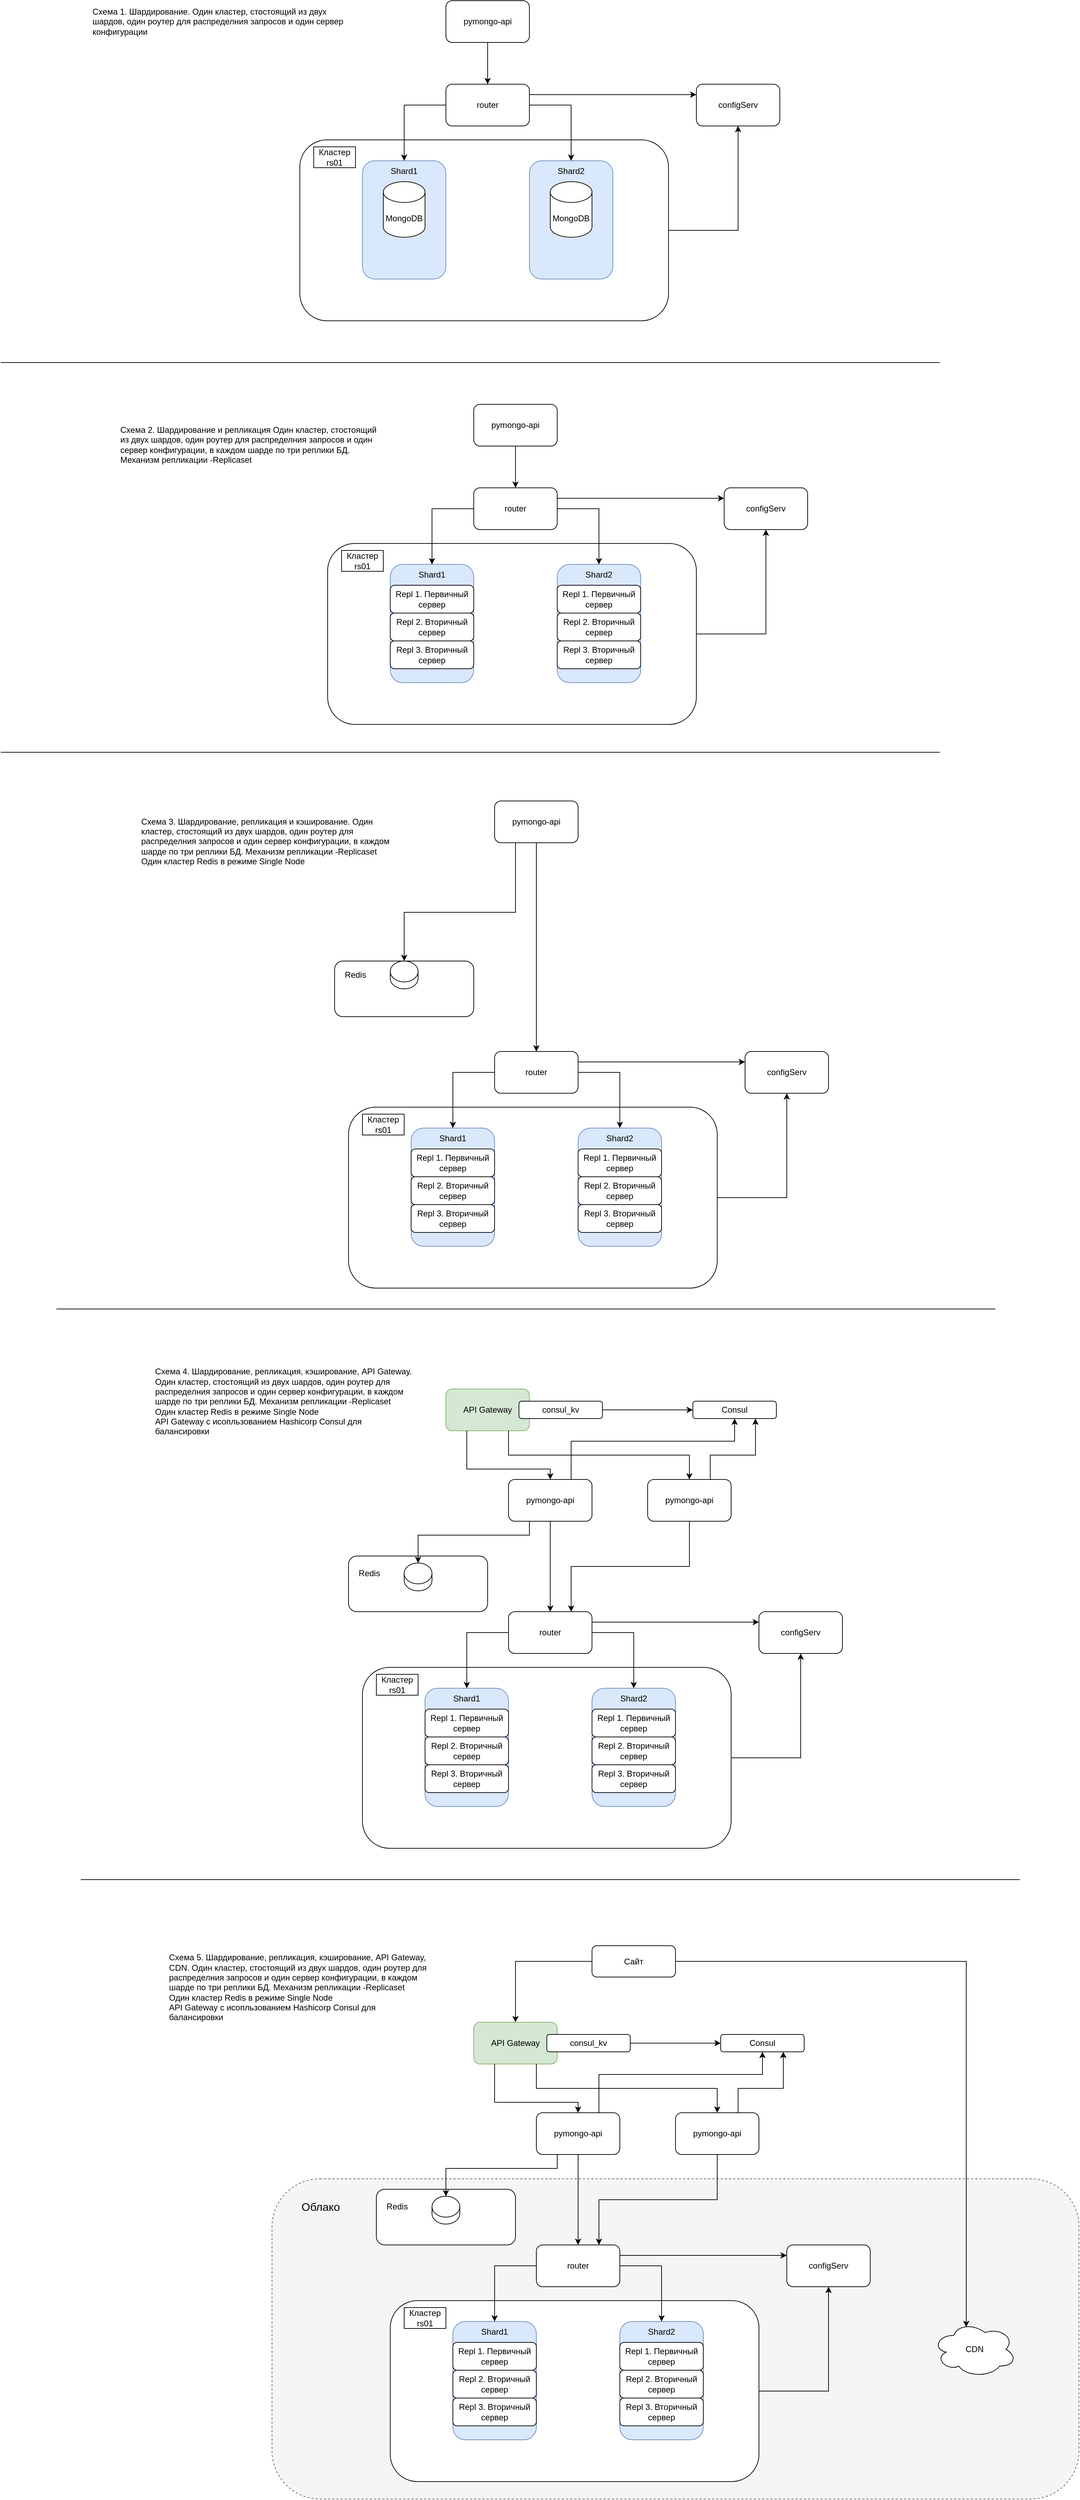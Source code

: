 <mxfile version="25.0.2">
  <diagram name="Page-1" id="-H_mtQnk-PTXWXPvYvuk">
    <mxGraphModel dx="3131" dy="1367" grid="1" gridSize="10" guides="1" tooltips="1" connect="1" arrows="1" fold="1" page="1" pageScale="1" pageWidth="1169" pageHeight="827" math="0" shadow="0">
      <root>
        <mxCell id="0" />
        <mxCell id="1" parent="0" />
        <mxCell id="pqCzyFJ9-WCXrVTDf1nZ-114" value="" style="rounded=1;whiteSpace=wrap;html=1;dashed=1;fillColor=#f5f5f5;fontColor=#333333;strokeColor=#666666;" vertex="1" parent="1">
          <mxGeometry x="150" y="3170" width="1160" height="460" as="geometry" />
        </mxCell>
        <mxCell id="bhkf0PH7jyb9g9bwb5s2-12" value="" style="rounded=1;whiteSpace=wrap;html=1;" parent="1" vertex="1">
          <mxGeometry x="190" y="240" width="530" height="260" as="geometry" />
        </mxCell>
        <mxCell id="bhkf0PH7jyb9g9bwb5s2-4" value="" style="rounded=1;whiteSpace=wrap;html=1;fillColor=#dae8fc;strokeColor=#6c8ebf;" parent="1" vertex="1">
          <mxGeometry x="520" y="270" width="120" height="170" as="geometry" />
        </mxCell>
        <mxCell id="bhkf0PH7jyb9g9bwb5s2-2" value="" style="rounded=1;whiteSpace=wrap;html=1;fillColor=#dae8fc;strokeColor=#6c8ebf;" parent="1" vertex="1">
          <mxGeometry x="280" y="270" width="120" height="170" as="geometry" />
        </mxCell>
        <mxCell id="zA23MoTUsTF4_91t8viU-2" value="MongoDB" style="shape=cylinder3;whiteSpace=wrap;html=1;boundedLbl=1;backgroundOutline=1;size=15;" parent="1" vertex="1">
          <mxGeometry x="310" y="300" width="60" height="80" as="geometry" />
        </mxCell>
        <mxCell id="zA23MoTUsTF4_91t8viU-3" value="pymongo-api" style="rounded=1;whiteSpace=wrap;html=1;" parent="1" vertex="1">
          <mxGeometry x="400" y="40" width="120" height="60" as="geometry" />
        </mxCell>
        <mxCell id="bhkf0PH7jyb9g9bwb5s2-1" value="MongoDB" style="shape=cylinder3;whiteSpace=wrap;html=1;boundedLbl=1;backgroundOutline=1;size=15;" parent="1" vertex="1">
          <mxGeometry x="550" y="300" width="60" height="80" as="geometry" />
        </mxCell>
        <mxCell id="bhkf0PH7jyb9g9bwb5s2-3" value="Shard1" style="text;html=1;align=center;verticalAlign=middle;whiteSpace=wrap;rounded=0;" parent="1" vertex="1">
          <mxGeometry x="310" y="270" width="60" height="30" as="geometry" />
        </mxCell>
        <mxCell id="bhkf0PH7jyb9g9bwb5s2-5" value="Shard2" style="text;html=1;align=center;verticalAlign=middle;whiteSpace=wrap;rounded=0;" parent="1" vertex="1">
          <mxGeometry x="550" y="270" width="60" height="30" as="geometry" />
        </mxCell>
        <mxCell id="bhkf0PH7jyb9g9bwb5s2-7" value="configServ" style="rounded=1;whiteSpace=wrap;html=1;" parent="1" vertex="1">
          <mxGeometry x="760" y="160" width="120" height="60" as="geometry" />
        </mxCell>
        <mxCell id="bhkf0PH7jyb9g9bwb5s2-8" value="router" style="rounded=1;whiteSpace=wrap;html=1;" parent="1" vertex="1">
          <mxGeometry x="400" y="160" width="120" height="60" as="geometry" />
        </mxCell>
        <mxCell id="bhkf0PH7jyb9g9bwb5s2-9" value="" style="endArrow=classic;html=1;rounded=0;exitX=0.5;exitY=1;exitDx=0;exitDy=0;entryX=0.5;entryY=0;entryDx=0;entryDy=0;" parent="1" source="zA23MoTUsTF4_91t8viU-3" target="bhkf0PH7jyb9g9bwb5s2-8" edge="1">
          <mxGeometry width="50" height="50" relative="1" as="geometry">
            <mxPoint x="430" y="340" as="sourcePoint" />
            <mxPoint x="480" y="290" as="targetPoint" />
          </mxGeometry>
        </mxCell>
        <mxCell id="bhkf0PH7jyb9g9bwb5s2-10" value="" style="endArrow=classic;html=1;rounded=0;exitX=0;exitY=0.5;exitDx=0;exitDy=0;entryX=0.5;entryY=0;entryDx=0;entryDy=0;edgeStyle=orthogonalEdgeStyle;" parent="1" source="bhkf0PH7jyb9g9bwb5s2-8" target="bhkf0PH7jyb9g9bwb5s2-3" edge="1">
          <mxGeometry width="50" height="50" relative="1" as="geometry">
            <mxPoint x="430" y="340" as="sourcePoint" />
            <mxPoint x="480" y="290" as="targetPoint" />
          </mxGeometry>
        </mxCell>
        <mxCell id="bhkf0PH7jyb9g9bwb5s2-11" value="" style="endArrow=classic;html=1;rounded=0;exitX=1;exitY=0.5;exitDx=0;exitDy=0;entryX=0.5;entryY=0;entryDx=0;entryDy=0;edgeStyle=orthogonalEdgeStyle;" parent="1" source="bhkf0PH7jyb9g9bwb5s2-8" target="bhkf0PH7jyb9g9bwb5s2-5" edge="1">
          <mxGeometry width="50" height="50" relative="1" as="geometry">
            <mxPoint x="430" y="340" as="sourcePoint" />
            <mxPoint x="480" y="290" as="targetPoint" />
          </mxGeometry>
        </mxCell>
        <mxCell id="bhkf0PH7jyb9g9bwb5s2-13" value="Кластер&lt;div&gt;rs01&lt;/div&gt;" style="text;html=1;align=center;verticalAlign=middle;whiteSpace=wrap;rounded=0;strokeColor=default;" parent="1" vertex="1">
          <mxGeometry x="210" y="250" width="60" height="30" as="geometry" />
        </mxCell>
        <mxCell id="bhkf0PH7jyb9g9bwb5s2-14" value="" style="endArrow=classic;html=1;rounded=0;entryX=0.5;entryY=1;entryDx=0;entryDy=0;exitX=1;exitY=0.5;exitDx=0;exitDy=0;edgeStyle=orthogonalEdgeStyle;" parent="1" source="bhkf0PH7jyb9g9bwb5s2-12" target="bhkf0PH7jyb9g9bwb5s2-7" edge="1">
          <mxGeometry width="50" height="50" relative="1" as="geometry">
            <mxPoint x="430" y="340" as="sourcePoint" />
            <mxPoint x="480" y="290" as="targetPoint" />
          </mxGeometry>
        </mxCell>
        <mxCell id="bhkf0PH7jyb9g9bwb5s2-16" value="" style="endArrow=classic;html=1;rounded=0;exitX=1;exitY=0.25;exitDx=0;exitDy=0;entryX=0;entryY=0.25;entryDx=0;entryDy=0;" parent="1" source="bhkf0PH7jyb9g9bwb5s2-8" target="bhkf0PH7jyb9g9bwb5s2-7" edge="1">
          <mxGeometry width="50" height="50" relative="1" as="geometry">
            <mxPoint x="430" y="340" as="sourcePoint" />
            <mxPoint x="480" y="290" as="targetPoint" />
          </mxGeometry>
        </mxCell>
        <mxCell id="bhkf0PH7jyb9g9bwb5s2-17" value="Схема 1. Шардирование. Один кластер, стостоящий из двух шардов, один роутер для распределния запросов и один сервер конфигурации&amp;nbsp;" style="text;html=1;align=left;verticalAlign=middle;whiteSpace=wrap;rounded=0;" parent="1" vertex="1">
          <mxGeometry x="-110" y="55" width="380" height="30" as="geometry" />
        </mxCell>
        <mxCell id="bhkf0PH7jyb9g9bwb5s2-19" value="" style="endArrow=none;html=1;rounded=0;" parent="1" edge="1">
          <mxGeometry width="50" height="50" relative="1" as="geometry">
            <mxPoint x="-240" y="560" as="sourcePoint" />
            <mxPoint x="1110" y="560" as="targetPoint" />
          </mxGeometry>
        </mxCell>
        <mxCell id="bhkf0PH7jyb9g9bwb5s2-20" value="" style="rounded=1;whiteSpace=wrap;html=1;" parent="1" vertex="1">
          <mxGeometry x="230" y="820" width="530" height="260" as="geometry" />
        </mxCell>
        <mxCell id="bhkf0PH7jyb9g9bwb5s2-21" value="" style="rounded=1;whiteSpace=wrap;html=1;fillColor=#dae8fc;strokeColor=#6c8ebf;" parent="1" vertex="1">
          <mxGeometry x="560" y="850" width="120" height="170" as="geometry" />
        </mxCell>
        <mxCell id="bhkf0PH7jyb9g9bwb5s2-22" value="" style="rounded=1;whiteSpace=wrap;html=1;fillColor=#dae8fc;strokeColor=#6c8ebf;" parent="1" vertex="1">
          <mxGeometry x="320" y="850" width="120" height="170" as="geometry" />
        </mxCell>
        <mxCell id="bhkf0PH7jyb9g9bwb5s2-24" value="pymongo-api" style="rounded=1;whiteSpace=wrap;html=1;" parent="1" vertex="1">
          <mxGeometry x="440" y="620" width="120" height="60" as="geometry" />
        </mxCell>
        <mxCell id="bhkf0PH7jyb9g9bwb5s2-26" value="Shard1" style="text;html=1;align=center;verticalAlign=middle;whiteSpace=wrap;rounded=0;" parent="1" vertex="1">
          <mxGeometry x="350" y="850" width="60" height="30" as="geometry" />
        </mxCell>
        <mxCell id="bhkf0PH7jyb9g9bwb5s2-27" value="Shard2" style="text;html=1;align=center;verticalAlign=middle;whiteSpace=wrap;rounded=0;" parent="1" vertex="1">
          <mxGeometry x="590" y="850" width="60" height="30" as="geometry" />
        </mxCell>
        <mxCell id="bhkf0PH7jyb9g9bwb5s2-28" value="configServ" style="rounded=1;whiteSpace=wrap;html=1;" parent="1" vertex="1">
          <mxGeometry x="800" y="740" width="120" height="60" as="geometry" />
        </mxCell>
        <mxCell id="bhkf0PH7jyb9g9bwb5s2-29" value="router" style="rounded=1;whiteSpace=wrap;html=1;" parent="1" vertex="1">
          <mxGeometry x="440" y="740" width="120" height="60" as="geometry" />
        </mxCell>
        <mxCell id="bhkf0PH7jyb9g9bwb5s2-30" value="" style="endArrow=classic;html=1;rounded=0;exitX=0.5;exitY=1;exitDx=0;exitDy=0;entryX=0.5;entryY=0;entryDx=0;entryDy=0;" parent="1" source="bhkf0PH7jyb9g9bwb5s2-24" target="bhkf0PH7jyb9g9bwb5s2-29" edge="1">
          <mxGeometry width="50" height="50" relative="1" as="geometry">
            <mxPoint x="470" y="920" as="sourcePoint" />
            <mxPoint x="520" y="870" as="targetPoint" />
          </mxGeometry>
        </mxCell>
        <mxCell id="bhkf0PH7jyb9g9bwb5s2-31" value="" style="endArrow=classic;html=1;rounded=0;exitX=0;exitY=0.5;exitDx=0;exitDy=0;entryX=0.5;entryY=0;entryDx=0;entryDy=0;edgeStyle=orthogonalEdgeStyle;" parent="1" source="bhkf0PH7jyb9g9bwb5s2-29" target="bhkf0PH7jyb9g9bwb5s2-26" edge="1">
          <mxGeometry width="50" height="50" relative="1" as="geometry">
            <mxPoint x="470" y="920" as="sourcePoint" />
            <mxPoint x="520" y="870" as="targetPoint" />
          </mxGeometry>
        </mxCell>
        <mxCell id="bhkf0PH7jyb9g9bwb5s2-32" value="" style="endArrow=classic;html=1;rounded=0;exitX=1;exitY=0.5;exitDx=0;exitDy=0;entryX=0.5;entryY=0;entryDx=0;entryDy=0;edgeStyle=orthogonalEdgeStyle;" parent="1" source="bhkf0PH7jyb9g9bwb5s2-29" target="bhkf0PH7jyb9g9bwb5s2-27" edge="1">
          <mxGeometry width="50" height="50" relative="1" as="geometry">
            <mxPoint x="470" y="920" as="sourcePoint" />
            <mxPoint x="520" y="870" as="targetPoint" />
          </mxGeometry>
        </mxCell>
        <mxCell id="bhkf0PH7jyb9g9bwb5s2-33" value="Кластер&lt;div&gt;rs01&lt;/div&gt;" style="text;html=1;align=center;verticalAlign=middle;whiteSpace=wrap;rounded=0;strokeColor=default;" parent="1" vertex="1">
          <mxGeometry x="250" y="830" width="60" height="30" as="geometry" />
        </mxCell>
        <mxCell id="bhkf0PH7jyb9g9bwb5s2-34" value="" style="endArrow=classic;html=1;rounded=0;entryX=0.5;entryY=1;entryDx=0;entryDy=0;exitX=1;exitY=0.5;exitDx=0;exitDy=0;edgeStyle=orthogonalEdgeStyle;" parent="1" source="bhkf0PH7jyb9g9bwb5s2-20" target="bhkf0PH7jyb9g9bwb5s2-28" edge="1">
          <mxGeometry width="50" height="50" relative="1" as="geometry">
            <mxPoint x="470" y="920" as="sourcePoint" />
            <mxPoint x="520" y="870" as="targetPoint" />
          </mxGeometry>
        </mxCell>
        <mxCell id="bhkf0PH7jyb9g9bwb5s2-35" value="" style="endArrow=classic;html=1;rounded=0;exitX=1;exitY=0.25;exitDx=0;exitDy=0;entryX=0;entryY=0.25;entryDx=0;entryDy=0;" parent="1" source="bhkf0PH7jyb9g9bwb5s2-29" target="bhkf0PH7jyb9g9bwb5s2-28" edge="1">
          <mxGeometry width="50" height="50" relative="1" as="geometry">
            <mxPoint x="470" y="920" as="sourcePoint" />
            <mxPoint x="520" y="870" as="targetPoint" />
          </mxGeometry>
        </mxCell>
        <mxCell id="bhkf0PH7jyb9g9bwb5s2-36" value="Схема 2. Шардирование и репликация Один кластер, стостоящий из двух шардов, один роутер для распределния запросов и один сервер конфигурации, в каждом шарде по три реплики БД. Механизм репликации -Replicaset" style="text;html=1;align=left;verticalAlign=middle;whiteSpace=wrap;rounded=0;" parent="1" vertex="1">
          <mxGeometry x="-70" y="635" width="380" height="85" as="geometry" />
        </mxCell>
        <mxCell id="bhkf0PH7jyb9g9bwb5s2-37" value="Repl 1. Первичный сервер" style="rounded=1;whiteSpace=wrap;html=1;" parent="1" vertex="1">
          <mxGeometry x="320" y="880" width="120" height="40" as="geometry" />
        </mxCell>
        <mxCell id="bhkf0PH7jyb9g9bwb5s2-38" value="Repl 2. Вторичный сервер" style="rounded=1;whiteSpace=wrap;html=1;" parent="1" vertex="1">
          <mxGeometry x="320" y="920" width="120" height="40" as="geometry" />
        </mxCell>
        <mxCell id="bhkf0PH7jyb9g9bwb5s2-39" value="Repl 3. Вторичный сервер" style="rounded=1;whiteSpace=wrap;html=1;" parent="1" vertex="1">
          <mxGeometry x="320" y="960" width="120" height="40" as="geometry" />
        </mxCell>
        <mxCell id="bhkf0PH7jyb9g9bwb5s2-40" value="Repl 1. Первичный сервер" style="rounded=1;whiteSpace=wrap;html=1;" parent="1" vertex="1">
          <mxGeometry x="560" y="880" width="120" height="40" as="geometry" />
        </mxCell>
        <mxCell id="bhkf0PH7jyb9g9bwb5s2-41" value="Repl 2. Вторичный сервер" style="rounded=1;whiteSpace=wrap;html=1;" parent="1" vertex="1">
          <mxGeometry x="560" y="920" width="120" height="40" as="geometry" />
        </mxCell>
        <mxCell id="bhkf0PH7jyb9g9bwb5s2-42" value="Repl 3. Вторичный сервер" style="rounded=1;whiteSpace=wrap;html=1;" parent="1" vertex="1">
          <mxGeometry x="560" y="960" width="120" height="40" as="geometry" />
        </mxCell>
        <mxCell id="bhkf0PH7jyb9g9bwb5s2-43" value="" style="endArrow=none;html=1;rounded=0;" parent="1" edge="1">
          <mxGeometry width="50" height="50" relative="1" as="geometry">
            <mxPoint x="-240" y="1120" as="sourcePoint" />
            <mxPoint x="1110" y="1120" as="targetPoint" />
          </mxGeometry>
        </mxCell>
        <mxCell id="bhkf0PH7jyb9g9bwb5s2-44" value="" style="rounded=1;whiteSpace=wrap;html=1;" parent="1" vertex="1">
          <mxGeometry x="260" y="1630" width="530" height="260" as="geometry" />
        </mxCell>
        <mxCell id="bhkf0PH7jyb9g9bwb5s2-45" value="" style="rounded=1;whiteSpace=wrap;html=1;fillColor=#dae8fc;strokeColor=#6c8ebf;" parent="1" vertex="1">
          <mxGeometry x="590" y="1660" width="120" height="170" as="geometry" />
        </mxCell>
        <mxCell id="bhkf0PH7jyb9g9bwb5s2-46" value="" style="rounded=1;whiteSpace=wrap;html=1;fillColor=#dae8fc;strokeColor=#6c8ebf;" parent="1" vertex="1">
          <mxGeometry x="350" y="1660" width="120" height="170" as="geometry" />
        </mxCell>
        <mxCell id="bhkf0PH7jyb9g9bwb5s2-47" value="pymongo-api" style="rounded=1;whiteSpace=wrap;html=1;" parent="1" vertex="1">
          <mxGeometry x="470" y="1190" width="120" height="60" as="geometry" />
        </mxCell>
        <mxCell id="bhkf0PH7jyb9g9bwb5s2-48" value="Shard1" style="text;html=1;align=center;verticalAlign=middle;whiteSpace=wrap;rounded=0;" parent="1" vertex="1">
          <mxGeometry x="380" y="1660" width="60" height="30" as="geometry" />
        </mxCell>
        <mxCell id="bhkf0PH7jyb9g9bwb5s2-49" value="Shard2" style="text;html=1;align=center;verticalAlign=middle;whiteSpace=wrap;rounded=0;" parent="1" vertex="1">
          <mxGeometry x="620" y="1660" width="60" height="30" as="geometry" />
        </mxCell>
        <mxCell id="bhkf0PH7jyb9g9bwb5s2-50" value="configServ" style="rounded=1;whiteSpace=wrap;html=1;" parent="1" vertex="1">
          <mxGeometry x="830" y="1550" width="120" height="60" as="geometry" />
        </mxCell>
        <mxCell id="bhkf0PH7jyb9g9bwb5s2-51" value="router" style="rounded=1;whiteSpace=wrap;html=1;" parent="1" vertex="1">
          <mxGeometry x="470" y="1550" width="120" height="60" as="geometry" />
        </mxCell>
        <mxCell id="bhkf0PH7jyb9g9bwb5s2-52" value="" style="endArrow=classic;html=1;rounded=0;exitX=0.5;exitY=1;exitDx=0;exitDy=0;entryX=0.5;entryY=0;entryDx=0;entryDy=0;" parent="1" source="bhkf0PH7jyb9g9bwb5s2-47" target="bhkf0PH7jyb9g9bwb5s2-51" edge="1">
          <mxGeometry width="50" height="50" relative="1" as="geometry">
            <mxPoint x="500" y="1490" as="sourcePoint" />
            <mxPoint x="550" y="1440" as="targetPoint" />
          </mxGeometry>
        </mxCell>
        <mxCell id="bhkf0PH7jyb9g9bwb5s2-53" value="" style="endArrow=classic;html=1;rounded=0;exitX=0;exitY=0.5;exitDx=0;exitDy=0;entryX=0.5;entryY=0;entryDx=0;entryDy=0;edgeStyle=orthogonalEdgeStyle;" parent="1" source="bhkf0PH7jyb9g9bwb5s2-51" target="bhkf0PH7jyb9g9bwb5s2-48" edge="1">
          <mxGeometry width="50" height="50" relative="1" as="geometry">
            <mxPoint x="500" y="1730" as="sourcePoint" />
            <mxPoint x="550" y="1680" as="targetPoint" />
          </mxGeometry>
        </mxCell>
        <mxCell id="bhkf0PH7jyb9g9bwb5s2-54" value="" style="endArrow=classic;html=1;rounded=0;exitX=1;exitY=0.5;exitDx=0;exitDy=0;entryX=0.5;entryY=0;entryDx=0;entryDy=0;edgeStyle=orthogonalEdgeStyle;" parent="1" source="bhkf0PH7jyb9g9bwb5s2-51" target="bhkf0PH7jyb9g9bwb5s2-49" edge="1">
          <mxGeometry width="50" height="50" relative="1" as="geometry">
            <mxPoint x="500" y="1730" as="sourcePoint" />
            <mxPoint x="550" y="1680" as="targetPoint" />
          </mxGeometry>
        </mxCell>
        <mxCell id="bhkf0PH7jyb9g9bwb5s2-55" value="Кластер&lt;div&gt;rs01&lt;/div&gt;" style="text;html=1;align=center;verticalAlign=middle;whiteSpace=wrap;rounded=0;strokeColor=default;" parent="1" vertex="1">
          <mxGeometry x="280" y="1640" width="60" height="30" as="geometry" />
        </mxCell>
        <mxCell id="bhkf0PH7jyb9g9bwb5s2-56" value="" style="endArrow=classic;html=1;rounded=0;entryX=0.5;entryY=1;entryDx=0;entryDy=0;exitX=1;exitY=0.5;exitDx=0;exitDy=0;edgeStyle=orthogonalEdgeStyle;" parent="1" source="bhkf0PH7jyb9g9bwb5s2-44" target="bhkf0PH7jyb9g9bwb5s2-50" edge="1">
          <mxGeometry width="50" height="50" relative="1" as="geometry">
            <mxPoint x="500" y="1730" as="sourcePoint" />
            <mxPoint x="550" y="1680" as="targetPoint" />
          </mxGeometry>
        </mxCell>
        <mxCell id="bhkf0PH7jyb9g9bwb5s2-57" value="" style="endArrow=classic;html=1;rounded=0;exitX=1;exitY=0.25;exitDx=0;exitDy=0;entryX=0;entryY=0.25;entryDx=0;entryDy=0;" parent="1" source="bhkf0PH7jyb9g9bwb5s2-51" target="bhkf0PH7jyb9g9bwb5s2-50" edge="1">
          <mxGeometry width="50" height="50" relative="1" as="geometry">
            <mxPoint x="500" y="1730" as="sourcePoint" />
            <mxPoint x="550" y="1680" as="targetPoint" />
          </mxGeometry>
        </mxCell>
        <mxCell id="bhkf0PH7jyb9g9bwb5s2-58" value="Схема 3. Шардирование, репликация и кэширование. Один кластер, стостоящий из двух шардов, один роутер для распределния запросов и один сервер конфигурации, в каждом шарде по три реплики БД. Механизм репликации -Replicaset&lt;div&gt;Один кластер Redis в режиме Single Node&lt;/div&gt;" style="text;html=1;align=left;verticalAlign=middle;whiteSpace=wrap;rounded=0;" parent="1" vertex="1">
          <mxGeometry x="-40" y="1205" width="380" height="85" as="geometry" />
        </mxCell>
        <mxCell id="bhkf0PH7jyb9g9bwb5s2-59" value="Repl 1. Первичный сервер" style="rounded=1;whiteSpace=wrap;html=1;" parent="1" vertex="1">
          <mxGeometry x="350" y="1690" width="120" height="40" as="geometry" />
        </mxCell>
        <mxCell id="bhkf0PH7jyb9g9bwb5s2-60" value="Repl 2. Вторичный сервер" style="rounded=1;whiteSpace=wrap;html=1;" parent="1" vertex="1">
          <mxGeometry x="350" y="1730" width="120" height="40" as="geometry" />
        </mxCell>
        <mxCell id="bhkf0PH7jyb9g9bwb5s2-61" value="Repl 3. Вторичный сервер" style="rounded=1;whiteSpace=wrap;html=1;" parent="1" vertex="1">
          <mxGeometry x="350" y="1770" width="120" height="40" as="geometry" />
        </mxCell>
        <mxCell id="bhkf0PH7jyb9g9bwb5s2-62" value="Repl 1. Первичный сервер" style="rounded=1;whiteSpace=wrap;html=1;" parent="1" vertex="1">
          <mxGeometry x="590" y="1690" width="120" height="40" as="geometry" />
        </mxCell>
        <mxCell id="bhkf0PH7jyb9g9bwb5s2-63" value="Repl 2. Вторичный сервер" style="rounded=1;whiteSpace=wrap;html=1;" parent="1" vertex="1">
          <mxGeometry x="590" y="1730" width="120" height="40" as="geometry" />
        </mxCell>
        <mxCell id="bhkf0PH7jyb9g9bwb5s2-64" value="Repl 3. Вторичный сервер" style="rounded=1;whiteSpace=wrap;html=1;" parent="1" vertex="1">
          <mxGeometry x="590" y="1770" width="120" height="40" as="geometry" />
        </mxCell>
        <mxCell id="bhkf0PH7jyb9g9bwb5s2-65" value="" style="rounded=1;whiteSpace=wrap;html=1;" parent="1" vertex="1">
          <mxGeometry x="240" y="1420" width="200" height="80" as="geometry" />
        </mxCell>
        <mxCell id="bhkf0PH7jyb9g9bwb5s2-67" value="" style="shape=cylinder3;whiteSpace=wrap;html=1;boundedLbl=1;backgroundOutline=1;size=15;" parent="1" vertex="1">
          <mxGeometry x="320" y="1420" width="40" height="40" as="geometry" />
        </mxCell>
        <mxCell id="bhkf0PH7jyb9g9bwb5s2-70" value="Redis" style="text;html=1;align=center;verticalAlign=middle;whiteSpace=wrap;rounded=0;" parent="1" vertex="1">
          <mxGeometry x="240" y="1425" width="60" height="30" as="geometry" />
        </mxCell>
        <mxCell id="bhkf0PH7jyb9g9bwb5s2-71" value="" style="endArrow=classic;html=1;rounded=0;entryX=0.5;entryY=0;entryDx=0;entryDy=0;entryPerimeter=0;exitX=0.25;exitY=1;exitDx=0;exitDy=0;edgeStyle=orthogonalEdgeStyle;" parent="1" source="bhkf0PH7jyb9g9bwb5s2-47" target="bhkf0PH7jyb9g9bwb5s2-67" edge="1">
          <mxGeometry width="50" height="50" relative="1" as="geometry">
            <mxPoint x="520" y="1540" as="sourcePoint" />
            <mxPoint x="570" y="1490" as="targetPoint" />
            <Array as="points">
              <mxPoint x="500" y="1350" />
              <mxPoint x="340" y="1350" />
            </Array>
          </mxGeometry>
        </mxCell>
        <mxCell id="pqCzyFJ9-WCXrVTDf1nZ-1" value="" style="endArrow=none;html=1;rounded=0;" edge="1" parent="1">
          <mxGeometry width="50" height="50" relative="1" as="geometry">
            <mxPoint x="-160" y="1920" as="sourcePoint" />
            <mxPoint x="1190" y="1920" as="targetPoint" />
          </mxGeometry>
        </mxCell>
        <mxCell id="pqCzyFJ9-WCXrVTDf1nZ-2" value="" style="rounded=1;whiteSpace=wrap;html=1;" vertex="1" parent="1">
          <mxGeometry x="280" y="2435" width="530" height="260" as="geometry" />
        </mxCell>
        <mxCell id="pqCzyFJ9-WCXrVTDf1nZ-3" value="" style="rounded=1;whiteSpace=wrap;html=1;fillColor=#dae8fc;strokeColor=#6c8ebf;" vertex="1" parent="1">
          <mxGeometry x="610" y="2465" width="120" height="170" as="geometry" />
        </mxCell>
        <mxCell id="pqCzyFJ9-WCXrVTDf1nZ-4" value="" style="rounded=1;whiteSpace=wrap;html=1;fillColor=#dae8fc;strokeColor=#6c8ebf;" vertex="1" parent="1">
          <mxGeometry x="370" y="2465" width="120" height="170" as="geometry" />
        </mxCell>
        <mxCell id="pqCzyFJ9-WCXrVTDf1nZ-5" value="pymongo-api" style="rounded=1;whiteSpace=wrap;html=1;" vertex="1" parent="1">
          <mxGeometry x="490" y="2165" width="120" height="60" as="geometry" />
        </mxCell>
        <mxCell id="pqCzyFJ9-WCXrVTDf1nZ-6" value="Shard1" style="text;html=1;align=center;verticalAlign=middle;whiteSpace=wrap;rounded=0;" vertex="1" parent="1">
          <mxGeometry x="400" y="2465" width="60" height="30" as="geometry" />
        </mxCell>
        <mxCell id="pqCzyFJ9-WCXrVTDf1nZ-7" value="Shard2" style="text;html=1;align=center;verticalAlign=middle;whiteSpace=wrap;rounded=0;" vertex="1" parent="1">
          <mxGeometry x="640" y="2465" width="60" height="30" as="geometry" />
        </mxCell>
        <mxCell id="pqCzyFJ9-WCXrVTDf1nZ-8" value="configServ" style="rounded=1;whiteSpace=wrap;html=1;" vertex="1" parent="1">
          <mxGeometry x="850" y="2355" width="120" height="60" as="geometry" />
        </mxCell>
        <mxCell id="pqCzyFJ9-WCXrVTDf1nZ-9" value="router" style="rounded=1;whiteSpace=wrap;html=1;" vertex="1" parent="1">
          <mxGeometry x="490" y="2355" width="120" height="60" as="geometry" />
        </mxCell>
        <mxCell id="pqCzyFJ9-WCXrVTDf1nZ-10" value="" style="endArrow=classic;html=1;rounded=0;exitX=0.5;exitY=1;exitDx=0;exitDy=0;entryX=0.5;entryY=0;entryDx=0;entryDy=0;" edge="1" parent="1" source="pqCzyFJ9-WCXrVTDf1nZ-5" target="pqCzyFJ9-WCXrVTDf1nZ-9">
          <mxGeometry width="50" height="50" relative="1" as="geometry">
            <mxPoint x="520" y="2295" as="sourcePoint" />
            <mxPoint x="570" y="2245" as="targetPoint" />
          </mxGeometry>
        </mxCell>
        <mxCell id="pqCzyFJ9-WCXrVTDf1nZ-11" value="" style="endArrow=classic;html=1;rounded=0;exitX=0;exitY=0.5;exitDx=0;exitDy=0;entryX=0.5;entryY=0;entryDx=0;entryDy=0;edgeStyle=orthogonalEdgeStyle;" edge="1" parent="1" source="pqCzyFJ9-WCXrVTDf1nZ-9" target="pqCzyFJ9-WCXrVTDf1nZ-6">
          <mxGeometry width="50" height="50" relative="1" as="geometry">
            <mxPoint x="520" y="2535" as="sourcePoint" />
            <mxPoint x="570" y="2485" as="targetPoint" />
          </mxGeometry>
        </mxCell>
        <mxCell id="pqCzyFJ9-WCXrVTDf1nZ-12" value="" style="endArrow=classic;html=1;rounded=0;exitX=1;exitY=0.5;exitDx=0;exitDy=0;entryX=0.5;entryY=0;entryDx=0;entryDy=0;edgeStyle=orthogonalEdgeStyle;" edge="1" parent="1" source="pqCzyFJ9-WCXrVTDf1nZ-9" target="pqCzyFJ9-WCXrVTDf1nZ-7">
          <mxGeometry width="50" height="50" relative="1" as="geometry">
            <mxPoint x="520" y="2535" as="sourcePoint" />
            <mxPoint x="570" y="2485" as="targetPoint" />
          </mxGeometry>
        </mxCell>
        <mxCell id="pqCzyFJ9-WCXrVTDf1nZ-13" value="Кластер&lt;div&gt;rs01&lt;/div&gt;" style="text;html=1;align=center;verticalAlign=middle;whiteSpace=wrap;rounded=0;strokeColor=default;" vertex="1" parent="1">
          <mxGeometry x="300" y="2445" width="60" height="30" as="geometry" />
        </mxCell>
        <mxCell id="pqCzyFJ9-WCXrVTDf1nZ-14" value="" style="endArrow=classic;html=1;rounded=0;entryX=0.5;entryY=1;entryDx=0;entryDy=0;exitX=1;exitY=0.5;exitDx=0;exitDy=0;edgeStyle=orthogonalEdgeStyle;" edge="1" parent="1" source="pqCzyFJ9-WCXrVTDf1nZ-2" target="pqCzyFJ9-WCXrVTDf1nZ-8">
          <mxGeometry width="50" height="50" relative="1" as="geometry">
            <mxPoint x="520" y="2535" as="sourcePoint" />
            <mxPoint x="570" y="2485" as="targetPoint" />
          </mxGeometry>
        </mxCell>
        <mxCell id="pqCzyFJ9-WCXrVTDf1nZ-15" value="" style="endArrow=classic;html=1;rounded=0;exitX=1;exitY=0.25;exitDx=0;exitDy=0;entryX=0;entryY=0.25;entryDx=0;entryDy=0;" edge="1" parent="1" source="pqCzyFJ9-WCXrVTDf1nZ-9" target="pqCzyFJ9-WCXrVTDf1nZ-8">
          <mxGeometry width="50" height="50" relative="1" as="geometry">
            <mxPoint x="520" y="2535" as="sourcePoint" />
            <mxPoint x="570" y="2485" as="targetPoint" />
          </mxGeometry>
        </mxCell>
        <mxCell id="pqCzyFJ9-WCXrVTDf1nZ-16" value="Схема 4. Шардирование, репликация, кэширование, API Gateway. Один кластер, стостоящий из двух шардов, один роутер для распределния запросов и один сервер конфигурации, в каждом шарде по три реплики БД. Механизм репликации -Replicaset&lt;div&gt;Один кластер Redis в режиме Single Node&lt;/div&gt;&lt;div&gt;API Gateway с исопльзованием Hashicorp Consul для балансировки&lt;/div&gt;" style="text;html=1;align=left;verticalAlign=middle;whiteSpace=wrap;rounded=0;" vertex="1" parent="1">
          <mxGeometry x="-20" y="2010" width="380" height="85" as="geometry" />
        </mxCell>
        <mxCell id="pqCzyFJ9-WCXrVTDf1nZ-17" value="Repl 1. Первичный сервер" style="rounded=1;whiteSpace=wrap;html=1;" vertex="1" parent="1">
          <mxGeometry x="370" y="2495" width="120" height="40" as="geometry" />
        </mxCell>
        <mxCell id="pqCzyFJ9-WCXrVTDf1nZ-18" value="Repl 2. Вторичный сервер" style="rounded=1;whiteSpace=wrap;html=1;" vertex="1" parent="1">
          <mxGeometry x="370" y="2535" width="120" height="40" as="geometry" />
        </mxCell>
        <mxCell id="pqCzyFJ9-WCXrVTDf1nZ-19" value="Repl 3. Вторичный сервер" style="rounded=1;whiteSpace=wrap;html=1;" vertex="1" parent="1">
          <mxGeometry x="370" y="2575" width="120" height="40" as="geometry" />
        </mxCell>
        <mxCell id="pqCzyFJ9-WCXrVTDf1nZ-20" value="Repl 1. Первичный сервер" style="rounded=1;whiteSpace=wrap;html=1;" vertex="1" parent="1">
          <mxGeometry x="610" y="2495" width="120" height="40" as="geometry" />
        </mxCell>
        <mxCell id="pqCzyFJ9-WCXrVTDf1nZ-21" value="Repl 2. Вторичный сервер" style="rounded=1;whiteSpace=wrap;html=1;" vertex="1" parent="1">
          <mxGeometry x="610" y="2535" width="120" height="40" as="geometry" />
        </mxCell>
        <mxCell id="pqCzyFJ9-WCXrVTDf1nZ-22" value="Repl 3. Вторичный сервер" style="rounded=1;whiteSpace=wrap;html=1;" vertex="1" parent="1">
          <mxGeometry x="610" y="2575" width="120" height="40" as="geometry" />
        </mxCell>
        <mxCell id="pqCzyFJ9-WCXrVTDf1nZ-27" value="" style="edgeStyle=orthogonalEdgeStyle;rounded=0;orthogonalLoop=1;jettySize=auto;html=1;" edge="1" parent="1" source="pqCzyFJ9-WCXrVTDf1nZ-23" target="pqCzyFJ9-WCXrVTDf1nZ-24">
          <mxGeometry relative="1" as="geometry" />
        </mxCell>
        <mxCell id="pqCzyFJ9-WCXrVTDf1nZ-23" value="" style="rounded=1;whiteSpace=wrap;html=1;" vertex="1" parent="1">
          <mxGeometry x="260" y="2275" width="200" height="80" as="geometry" />
        </mxCell>
        <mxCell id="pqCzyFJ9-WCXrVTDf1nZ-24" value="" style="shape=cylinder3;whiteSpace=wrap;html=1;boundedLbl=1;backgroundOutline=1;size=15;" vertex="1" parent="1">
          <mxGeometry x="340" y="2285" width="40" height="40" as="geometry" />
        </mxCell>
        <mxCell id="pqCzyFJ9-WCXrVTDf1nZ-25" value="Redis" style="text;html=1;align=center;verticalAlign=middle;whiteSpace=wrap;rounded=0;" vertex="1" parent="1">
          <mxGeometry x="260" y="2285" width="60" height="30" as="geometry" />
        </mxCell>
        <mxCell id="pqCzyFJ9-WCXrVTDf1nZ-26" value="" style="endArrow=classic;html=1;rounded=0;entryX=0.5;entryY=0;entryDx=0;entryDy=0;entryPerimeter=0;exitX=0.25;exitY=1;exitDx=0;exitDy=0;edgeStyle=orthogonalEdgeStyle;" edge="1" parent="1" source="pqCzyFJ9-WCXrVTDf1nZ-5" target="pqCzyFJ9-WCXrVTDf1nZ-24">
          <mxGeometry width="50" height="50" relative="1" as="geometry">
            <mxPoint x="540" y="2345" as="sourcePoint" />
            <mxPoint x="590" y="2295" as="targetPoint" />
            <Array as="points">
              <mxPoint x="520" y="2245" />
              <mxPoint x="360" y="2245" />
            </Array>
          </mxGeometry>
        </mxCell>
        <mxCell id="pqCzyFJ9-WCXrVTDf1nZ-28" value="pymongo-api" style="rounded=1;whiteSpace=wrap;html=1;" vertex="1" parent="1">
          <mxGeometry x="690" y="2165" width="120" height="60" as="geometry" />
        </mxCell>
        <mxCell id="pqCzyFJ9-WCXrVTDf1nZ-29" value="" style="endArrow=classic;html=1;rounded=0;entryX=0.75;entryY=0;entryDx=0;entryDy=0;exitX=0.5;exitY=1;exitDx=0;exitDy=0;edgeStyle=orthogonalEdgeStyle;" edge="1" parent="1" source="pqCzyFJ9-WCXrVTDf1nZ-28" target="pqCzyFJ9-WCXrVTDf1nZ-9">
          <mxGeometry width="50" height="50" relative="1" as="geometry">
            <mxPoint x="550" y="2195" as="sourcePoint" />
            <mxPoint x="600" y="2145" as="targetPoint" />
          </mxGeometry>
        </mxCell>
        <mxCell id="pqCzyFJ9-WCXrVTDf1nZ-30" value="API Gateway" style="rounded=1;whiteSpace=wrap;html=1;fillColor=#d5e8d4;strokeColor=#82b366;" vertex="1" parent="1">
          <mxGeometry x="400" y="2035" width="120" height="60" as="geometry" />
        </mxCell>
        <mxCell id="pqCzyFJ9-WCXrVTDf1nZ-31" value="Consul" style="rounded=1;whiteSpace=wrap;html=1;" vertex="1" parent="1">
          <mxGeometry x="755" y="2052.5" width="120" height="25" as="geometry" />
        </mxCell>
        <mxCell id="pqCzyFJ9-WCXrVTDf1nZ-32" value="consul_kv" style="rounded=1;whiteSpace=wrap;html=1;" vertex="1" parent="1">
          <mxGeometry x="505" y="2052.5" width="120" height="25" as="geometry" />
        </mxCell>
        <mxCell id="pqCzyFJ9-WCXrVTDf1nZ-33" value="" style="endArrow=classic;html=1;rounded=0;entryX=0;entryY=0.5;entryDx=0;entryDy=0;exitX=1;exitY=0.5;exitDx=0;exitDy=0;" edge="1" parent="1" source="pqCzyFJ9-WCXrVTDf1nZ-32" target="pqCzyFJ9-WCXrVTDf1nZ-31">
          <mxGeometry width="50" height="50" relative="1" as="geometry">
            <mxPoint x="565" y="2110" as="sourcePoint" />
            <mxPoint x="615" y="2060" as="targetPoint" />
          </mxGeometry>
        </mxCell>
        <mxCell id="pqCzyFJ9-WCXrVTDf1nZ-34" value="" style="endArrow=classic;html=1;rounded=0;exitX=0.25;exitY=1;exitDx=0;exitDy=0;entryX=0.5;entryY=0;entryDx=0;entryDy=0;edgeStyle=orthogonalEdgeStyle;" edge="1" parent="1" source="pqCzyFJ9-WCXrVTDf1nZ-30" target="pqCzyFJ9-WCXrVTDf1nZ-5">
          <mxGeometry width="50" height="50" relative="1" as="geometry">
            <mxPoint x="565" y="2110" as="sourcePoint" />
            <mxPoint x="615" y="2060" as="targetPoint" />
            <Array as="points">
              <mxPoint x="430" y="2150" />
              <mxPoint x="550" y="2150" />
            </Array>
          </mxGeometry>
        </mxCell>
        <mxCell id="pqCzyFJ9-WCXrVTDf1nZ-35" value="" style="endArrow=classic;html=1;rounded=0;exitX=0.75;exitY=1;exitDx=0;exitDy=0;entryX=0.5;entryY=0;entryDx=0;entryDy=0;edgeStyle=orthogonalEdgeStyle;" edge="1" parent="1" source="pqCzyFJ9-WCXrVTDf1nZ-30" target="pqCzyFJ9-WCXrVTDf1nZ-28">
          <mxGeometry width="50" height="50" relative="1" as="geometry">
            <mxPoint x="565" y="2110" as="sourcePoint" />
            <mxPoint x="615" y="2060" as="targetPoint" />
          </mxGeometry>
        </mxCell>
        <mxCell id="pqCzyFJ9-WCXrVTDf1nZ-36" value="" style="endArrow=classic;html=1;rounded=0;exitX=0.75;exitY=0;exitDx=0;exitDy=0;edgeStyle=orthogonalEdgeStyle;" edge="1" parent="1" source="pqCzyFJ9-WCXrVTDf1nZ-5" target="pqCzyFJ9-WCXrVTDf1nZ-31">
          <mxGeometry width="50" height="50" relative="1" as="geometry">
            <mxPoint x="565" y="2110" as="sourcePoint" />
            <mxPoint x="615" y="2060" as="targetPoint" />
            <Array as="points">
              <mxPoint x="580" y="2110" />
              <mxPoint x="815" y="2110" />
            </Array>
          </mxGeometry>
        </mxCell>
        <mxCell id="pqCzyFJ9-WCXrVTDf1nZ-37" value="" style="endArrow=classic;html=1;rounded=0;entryX=0.75;entryY=1;entryDx=0;entryDy=0;exitX=0.75;exitY=0;exitDx=0;exitDy=0;edgeStyle=orthogonalEdgeStyle;" edge="1" parent="1" source="pqCzyFJ9-WCXrVTDf1nZ-28" target="pqCzyFJ9-WCXrVTDf1nZ-31">
          <mxGeometry width="50" height="50" relative="1" as="geometry">
            <mxPoint x="565" y="2110" as="sourcePoint" />
            <mxPoint x="615" y="2060" as="targetPoint" />
            <Array as="points">
              <mxPoint x="780" y="2130" />
              <mxPoint x="845" y="2130" />
            </Array>
          </mxGeometry>
        </mxCell>
        <mxCell id="pqCzyFJ9-WCXrVTDf1nZ-75" value="" style="endArrow=none;html=1;rounded=0;" edge="1" parent="1">
          <mxGeometry width="50" height="50" relative="1" as="geometry">
            <mxPoint x="-125" y="2740" as="sourcePoint" />
            <mxPoint x="1225" y="2740" as="targetPoint" />
          </mxGeometry>
        </mxCell>
        <mxCell id="pqCzyFJ9-WCXrVTDf1nZ-76" value="" style="rounded=1;whiteSpace=wrap;html=1;" vertex="1" parent="1">
          <mxGeometry x="320" y="3345" width="530" height="260" as="geometry" />
        </mxCell>
        <mxCell id="pqCzyFJ9-WCXrVTDf1nZ-77" value="" style="rounded=1;whiteSpace=wrap;html=1;fillColor=#dae8fc;strokeColor=#6c8ebf;" vertex="1" parent="1">
          <mxGeometry x="650" y="3375" width="120" height="170" as="geometry" />
        </mxCell>
        <mxCell id="pqCzyFJ9-WCXrVTDf1nZ-78" value="" style="rounded=1;whiteSpace=wrap;html=1;fillColor=#dae8fc;strokeColor=#6c8ebf;" vertex="1" parent="1">
          <mxGeometry x="410" y="3375" width="120" height="170" as="geometry" />
        </mxCell>
        <mxCell id="pqCzyFJ9-WCXrVTDf1nZ-79" value="pymongo-api" style="rounded=1;whiteSpace=wrap;html=1;" vertex="1" parent="1">
          <mxGeometry x="530" y="3075" width="120" height="60" as="geometry" />
        </mxCell>
        <mxCell id="pqCzyFJ9-WCXrVTDf1nZ-80" value="Shard1" style="text;html=1;align=center;verticalAlign=middle;whiteSpace=wrap;rounded=0;" vertex="1" parent="1">
          <mxGeometry x="440" y="3375" width="60" height="30" as="geometry" />
        </mxCell>
        <mxCell id="pqCzyFJ9-WCXrVTDf1nZ-81" value="Shard2" style="text;html=1;align=center;verticalAlign=middle;whiteSpace=wrap;rounded=0;" vertex="1" parent="1">
          <mxGeometry x="680" y="3375" width="60" height="30" as="geometry" />
        </mxCell>
        <mxCell id="pqCzyFJ9-WCXrVTDf1nZ-82" value="configServ" style="rounded=1;whiteSpace=wrap;html=1;" vertex="1" parent="1">
          <mxGeometry x="890" y="3265" width="120" height="60" as="geometry" />
        </mxCell>
        <mxCell id="pqCzyFJ9-WCXrVTDf1nZ-83" value="router" style="rounded=1;whiteSpace=wrap;html=1;" vertex="1" parent="1">
          <mxGeometry x="530" y="3265" width="120" height="60" as="geometry" />
        </mxCell>
        <mxCell id="pqCzyFJ9-WCXrVTDf1nZ-84" value="" style="endArrow=classic;html=1;rounded=0;exitX=0.5;exitY=1;exitDx=0;exitDy=0;entryX=0.5;entryY=0;entryDx=0;entryDy=0;" edge="1" parent="1" source="pqCzyFJ9-WCXrVTDf1nZ-79" target="pqCzyFJ9-WCXrVTDf1nZ-83">
          <mxGeometry width="50" height="50" relative="1" as="geometry">
            <mxPoint x="560" y="3205" as="sourcePoint" />
            <mxPoint x="610" y="3155" as="targetPoint" />
          </mxGeometry>
        </mxCell>
        <mxCell id="pqCzyFJ9-WCXrVTDf1nZ-85" value="" style="endArrow=classic;html=1;rounded=0;exitX=0;exitY=0.5;exitDx=0;exitDy=0;entryX=0.5;entryY=0;entryDx=0;entryDy=0;edgeStyle=orthogonalEdgeStyle;" edge="1" parent="1" source="pqCzyFJ9-WCXrVTDf1nZ-83" target="pqCzyFJ9-WCXrVTDf1nZ-80">
          <mxGeometry width="50" height="50" relative="1" as="geometry">
            <mxPoint x="560" y="3445" as="sourcePoint" />
            <mxPoint x="610" y="3395" as="targetPoint" />
          </mxGeometry>
        </mxCell>
        <mxCell id="pqCzyFJ9-WCXrVTDf1nZ-86" value="" style="endArrow=classic;html=1;rounded=0;exitX=1;exitY=0.5;exitDx=0;exitDy=0;entryX=0.5;entryY=0;entryDx=0;entryDy=0;edgeStyle=orthogonalEdgeStyle;" edge="1" parent="1" source="pqCzyFJ9-WCXrVTDf1nZ-83" target="pqCzyFJ9-WCXrVTDf1nZ-81">
          <mxGeometry width="50" height="50" relative="1" as="geometry">
            <mxPoint x="560" y="3445" as="sourcePoint" />
            <mxPoint x="610" y="3395" as="targetPoint" />
          </mxGeometry>
        </mxCell>
        <mxCell id="pqCzyFJ9-WCXrVTDf1nZ-87" value="Кластер&lt;div&gt;rs01&lt;/div&gt;" style="text;html=1;align=center;verticalAlign=middle;whiteSpace=wrap;rounded=0;strokeColor=default;" vertex="1" parent="1">
          <mxGeometry x="340" y="3355" width="60" height="30" as="geometry" />
        </mxCell>
        <mxCell id="pqCzyFJ9-WCXrVTDf1nZ-88" value="" style="endArrow=classic;html=1;rounded=0;entryX=0.5;entryY=1;entryDx=0;entryDy=0;exitX=1;exitY=0.5;exitDx=0;exitDy=0;edgeStyle=orthogonalEdgeStyle;" edge="1" parent="1" source="pqCzyFJ9-WCXrVTDf1nZ-76" target="pqCzyFJ9-WCXrVTDf1nZ-82">
          <mxGeometry width="50" height="50" relative="1" as="geometry">
            <mxPoint x="560" y="3445" as="sourcePoint" />
            <mxPoint x="610" y="3395" as="targetPoint" />
          </mxGeometry>
        </mxCell>
        <mxCell id="pqCzyFJ9-WCXrVTDf1nZ-89" value="" style="endArrow=classic;html=1;rounded=0;exitX=1;exitY=0.25;exitDx=0;exitDy=0;entryX=0;entryY=0.25;entryDx=0;entryDy=0;" edge="1" parent="1" source="pqCzyFJ9-WCXrVTDf1nZ-83" target="pqCzyFJ9-WCXrVTDf1nZ-82">
          <mxGeometry width="50" height="50" relative="1" as="geometry">
            <mxPoint x="560" y="3445" as="sourcePoint" />
            <mxPoint x="610" y="3395" as="targetPoint" />
          </mxGeometry>
        </mxCell>
        <mxCell id="pqCzyFJ9-WCXrVTDf1nZ-90" value="Схема 5. Шардирование, репликация, кэширование, API Gateway, CDN. Один кластер, стостоящий из двух шардов, один роутер для распределния запросов и один сервер конфигурации, в каждом шарде по три реплики БД. Механизм репликации -Replicaset&lt;div&gt;Один кластер Redis в режиме Single Node&lt;/div&gt;&lt;div&gt;API Gateway с исопльзованием Hashicorp Consul для балансировки&lt;/div&gt;" style="text;html=1;align=left;verticalAlign=middle;whiteSpace=wrap;rounded=0;" vertex="1" parent="1">
          <mxGeometry y="2852" width="380" height="85" as="geometry" />
        </mxCell>
        <mxCell id="pqCzyFJ9-WCXrVTDf1nZ-91" value="Repl 1. Первичный сервер" style="rounded=1;whiteSpace=wrap;html=1;" vertex="1" parent="1">
          <mxGeometry x="410" y="3405" width="120" height="40" as="geometry" />
        </mxCell>
        <mxCell id="pqCzyFJ9-WCXrVTDf1nZ-92" value="Repl 2. Вторичный сервер" style="rounded=1;whiteSpace=wrap;html=1;" vertex="1" parent="1">
          <mxGeometry x="410" y="3445" width="120" height="40" as="geometry" />
        </mxCell>
        <mxCell id="pqCzyFJ9-WCXrVTDf1nZ-93" value="Repl 3. Вторичный сервер" style="rounded=1;whiteSpace=wrap;html=1;" vertex="1" parent="1">
          <mxGeometry x="410" y="3485" width="120" height="40" as="geometry" />
        </mxCell>
        <mxCell id="pqCzyFJ9-WCXrVTDf1nZ-94" value="Repl 1. Первичный сервер" style="rounded=1;whiteSpace=wrap;html=1;" vertex="1" parent="1">
          <mxGeometry x="650" y="3405" width="120" height="40" as="geometry" />
        </mxCell>
        <mxCell id="pqCzyFJ9-WCXrVTDf1nZ-95" value="Repl 2. Вторичный сервер" style="rounded=1;whiteSpace=wrap;html=1;" vertex="1" parent="1">
          <mxGeometry x="650" y="3445" width="120" height="40" as="geometry" />
        </mxCell>
        <mxCell id="pqCzyFJ9-WCXrVTDf1nZ-96" value="Repl 3. Вторичный сервер" style="rounded=1;whiteSpace=wrap;html=1;" vertex="1" parent="1">
          <mxGeometry x="650" y="3485" width="120" height="40" as="geometry" />
        </mxCell>
        <mxCell id="pqCzyFJ9-WCXrVTDf1nZ-97" value="" style="edgeStyle=orthogonalEdgeStyle;rounded=0;orthogonalLoop=1;jettySize=auto;html=1;" edge="1" parent="1" source="pqCzyFJ9-WCXrVTDf1nZ-98" target="pqCzyFJ9-WCXrVTDf1nZ-99">
          <mxGeometry relative="1" as="geometry" />
        </mxCell>
        <mxCell id="pqCzyFJ9-WCXrVTDf1nZ-98" value="" style="rounded=1;whiteSpace=wrap;html=1;" vertex="1" parent="1">
          <mxGeometry x="300" y="3185" width="200" height="80" as="geometry" />
        </mxCell>
        <mxCell id="pqCzyFJ9-WCXrVTDf1nZ-99" value="" style="shape=cylinder3;whiteSpace=wrap;html=1;boundedLbl=1;backgroundOutline=1;size=15;" vertex="1" parent="1">
          <mxGeometry x="380" y="3195" width="40" height="40" as="geometry" />
        </mxCell>
        <mxCell id="pqCzyFJ9-WCXrVTDf1nZ-100" value="Redis" style="text;html=1;align=center;verticalAlign=middle;whiteSpace=wrap;rounded=0;" vertex="1" parent="1">
          <mxGeometry x="300" y="3195" width="60" height="30" as="geometry" />
        </mxCell>
        <mxCell id="pqCzyFJ9-WCXrVTDf1nZ-101" value="" style="endArrow=classic;html=1;rounded=0;entryX=0.5;entryY=0;entryDx=0;entryDy=0;entryPerimeter=0;exitX=0.25;exitY=1;exitDx=0;exitDy=0;edgeStyle=orthogonalEdgeStyle;" edge="1" parent="1" source="pqCzyFJ9-WCXrVTDf1nZ-79" target="pqCzyFJ9-WCXrVTDf1nZ-99">
          <mxGeometry width="50" height="50" relative="1" as="geometry">
            <mxPoint x="580" y="3255" as="sourcePoint" />
            <mxPoint x="630" y="3205" as="targetPoint" />
            <Array as="points">
              <mxPoint x="560" y="3155" />
              <mxPoint x="400" y="3155" />
            </Array>
          </mxGeometry>
        </mxCell>
        <mxCell id="pqCzyFJ9-WCXrVTDf1nZ-102" value="pymongo-api" style="rounded=1;whiteSpace=wrap;html=1;" vertex="1" parent="1">
          <mxGeometry x="730" y="3075" width="120" height="60" as="geometry" />
        </mxCell>
        <mxCell id="pqCzyFJ9-WCXrVTDf1nZ-103" value="" style="endArrow=classic;html=1;rounded=0;entryX=0.75;entryY=0;entryDx=0;entryDy=0;exitX=0.5;exitY=1;exitDx=0;exitDy=0;edgeStyle=orthogonalEdgeStyle;" edge="1" parent="1" source="pqCzyFJ9-WCXrVTDf1nZ-102" target="pqCzyFJ9-WCXrVTDf1nZ-83">
          <mxGeometry width="50" height="50" relative="1" as="geometry">
            <mxPoint x="590" y="3105" as="sourcePoint" />
            <mxPoint x="640" y="3055" as="targetPoint" />
          </mxGeometry>
        </mxCell>
        <mxCell id="pqCzyFJ9-WCXrVTDf1nZ-104" value="API Gateway" style="rounded=1;whiteSpace=wrap;html=1;fillColor=#d5e8d4;strokeColor=#82b366;" vertex="1" parent="1">
          <mxGeometry x="440" y="2945" width="120" height="60" as="geometry" />
        </mxCell>
        <mxCell id="pqCzyFJ9-WCXrVTDf1nZ-105" value="Consul" style="rounded=1;whiteSpace=wrap;html=1;" vertex="1" parent="1">
          <mxGeometry x="795" y="2962.5" width="120" height="25" as="geometry" />
        </mxCell>
        <mxCell id="pqCzyFJ9-WCXrVTDf1nZ-106" value="consul_kv" style="rounded=1;whiteSpace=wrap;html=1;" vertex="1" parent="1">
          <mxGeometry x="545" y="2962.5" width="120" height="25" as="geometry" />
        </mxCell>
        <mxCell id="pqCzyFJ9-WCXrVTDf1nZ-107" value="" style="endArrow=classic;html=1;rounded=0;entryX=0;entryY=0.5;entryDx=0;entryDy=0;exitX=1;exitY=0.5;exitDx=0;exitDy=0;" edge="1" parent="1" source="pqCzyFJ9-WCXrVTDf1nZ-106" target="pqCzyFJ9-WCXrVTDf1nZ-105">
          <mxGeometry width="50" height="50" relative="1" as="geometry">
            <mxPoint x="605" y="3020" as="sourcePoint" />
            <mxPoint x="655" y="2970" as="targetPoint" />
          </mxGeometry>
        </mxCell>
        <mxCell id="pqCzyFJ9-WCXrVTDf1nZ-108" value="" style="endArrow=classic;html=1;rounded=0;exitX=0.25;exitY=1;exitDx=0;exitDy=0;entryX=0.5;entryY=0;entryDx=0;entryDy=0;edgeStyle=orthogonalEdgeStyle;" edge="1" parent="1" source="pqCzyFJ9-WCXrVTDf1nZ-104" target="pqCzyFJ9-WCXrVTDf1nZ-79">
          <mxGeometry width="50" height="50" relative="1" as="geometry">
            <mxPoint x="605" y="3020" as="sourcePoint" />
            <mxPoint x="655" y="2970" as="targetPoint" />
            <Array as="points">
              <mxPoint x="470" y="3060" />
              <mxPoint x="590" y="3060" />
            </Array>
          </mxGeometry>
        </mxCell>
        <mxCell id="pqCzyFJ9-WCXrVTDf1nZ-109" value="" style="endArrow=classic;html=1;rounded=0;exitX=0.75;exitY=1;exitDx=0;exitDy=0;entryX=0.5;entryY=0;entryDx=0;entryDy=0;edgeStyle=orthogonalEdgeStyle;" edge="1" parent="1" source="pqCzyFJ9-WCXrVTDf1nZ-104" target="pqCzyFJ9-WCXrVTDf1nZ-102">
          <mxGeometry width="50" height="50" relative="1" as="geometry">
            <mxPoint x="605" y="3020" as="sourcePoint" />
            <mxPoint x="655" y="2970" as="targetPoint" />
          </mxGeometry>
        </mxCell>
        <mxCell id="pqCzyFJ9-WCXrVTDf1nZ-110" value="" style="endArrow=classic;html=1;rounded=0;exitX=0.75;exitY=0;exitDx=0;exitDy=0;edgeStyle=orthogonalEdgeStyle;" edge="1" parent="1" source="pqCzyFJ9-WCXrVTDf1nZ-79" target="pqCzyFJ9-WCXrVTDf1nZ-105">
          <mxGeometry width="50" height="50" relative="1" as="geometry">
            <mxPoint x="605" y="3020" as="sourcePoint" />
            <mxPoint x="655" y="2970" as="targetPoint" />
            <Array as="points">
              <mxPoint x="620" y="3020" />
              <mxPoint x="855" y="3020" />
            </Array>
          </mxGeometry>
        </mxCell>
        <mxCell id="pqCzyFJ9-WCXrVTDf1nZ-111" value="" style="endArrow=classic;html=1;rounded=0;entryX=0.75;entryY=1;entryDx=0;entryDy=0;exitX=0.75;exitY=0;exitDx=0;exitDy=0;edgeStyle=orthogonalEdgeStyle;" edge="1" parent="1" source="pqCzyFJ9-WCXrVTDf1nZ-102" target="pqCzyFJ9-WCXrVTDf1nZ-105">
          <mxGeometry width="50" height="50" relative="1" as="geometry">
            <mxPoint x="605" y="3020" as="sourcePoint" />
            <mxPoint x="655" y="2970" as="targetPoint" />
            <Array as="points">
              <mxPoint x="820" y="3040" />
              <mxPoint x="885" y="3040" />
            </Array>
          </mxGeometry>
        </mxCell>
        <mxCell id="pqCzyFJ9-WCXrVTDf1nZ-112" value="Сайт" style="rounded=1;whiteSpace=wrap;html=1;" vertex="1" parent="1">
          <mxGeometry x="610" y="2835" width="120" height="45" as="geometry" />
        </mxCell>
        <mxCell id="pqCzyFJ9-WCXrVTDf1nZ-113" value="" style="endArrow=classic;html=1;rounded=0;entryX=0.5;entryY=0;entryDx=0;entryDy=0;exitX=0;exitY=0.5;exitDx=0;exitDy=0;edgeStyle=orthogonalEdgeStyle;" edge="1" parent="1" source="pqCzyFJ9-WCXrVTDf1nZ-112" target="pqCzyFJ9-WCXrVTDf1nZ-104">
          <mxGeometry width="50" height="50" relative="1" as="geometry">
            <mxPoint x="470" y="2930" as="sourcePoint" />
            <mxPoint x="520" y="2880" as="targetPoint" />
          </mxGeometry>
        </mxCell>
        <mxCell id="pqCzyFJ9-WCXrVTDf1nZ-115" value="&lt;font style=&quot;font-size: 16px;&quot;&gt;Облако&lt;/font&gt;" style="text;html=1;align=center;verticalAlign=middle;whiteSpace=wrap;rounded=0;" vertex="1" parent="1">
          <mxGeometry x="190" y="3195" width="60" height="30" as="geometry" />
        </mxCell>
        <mxCell id="pqCzyFJ9-WCXrVTDf1nZ-116" value="CDN" style="ellipse;shape=cloud;whiteSpace=wrap;html=1;" vertex="1" parent="1">
          <mxGeometry x="1100" y="3375" width="120" height="80" as="geometry" />
        </mxCell>
        <mxCell id="pqCzyFJ9-WCXrVTDf1nZ-117" value="" style="endArrow=classic;html=1;rounded=0;exitX=1;exitY=0.5;exitDx=0;exitDy=0;entryX=0.4;entryY=0.1;entryDx=0;entryDy=0;entryPerimeter=0;edgeStyle=orthogonalEdgeStyle;" edge="1" parent="1" source="pqCzyFJ9-WCXrVTDf1nZ-112" target="pqCzyFJ9-WCXrVTDf1nZ-116">
          <mxGeometry width="50" height="50" relative="1" as="geometry">
            <mxPoint x="470" y="3090" as="sourcePoint" />
            <mxPoint x="520" y="3040" as="targetPoint" />
          </mxGeometry>
        </mxCell>
      </root>
    </mxGraphModel>
  </diagram>
</mxfile>
